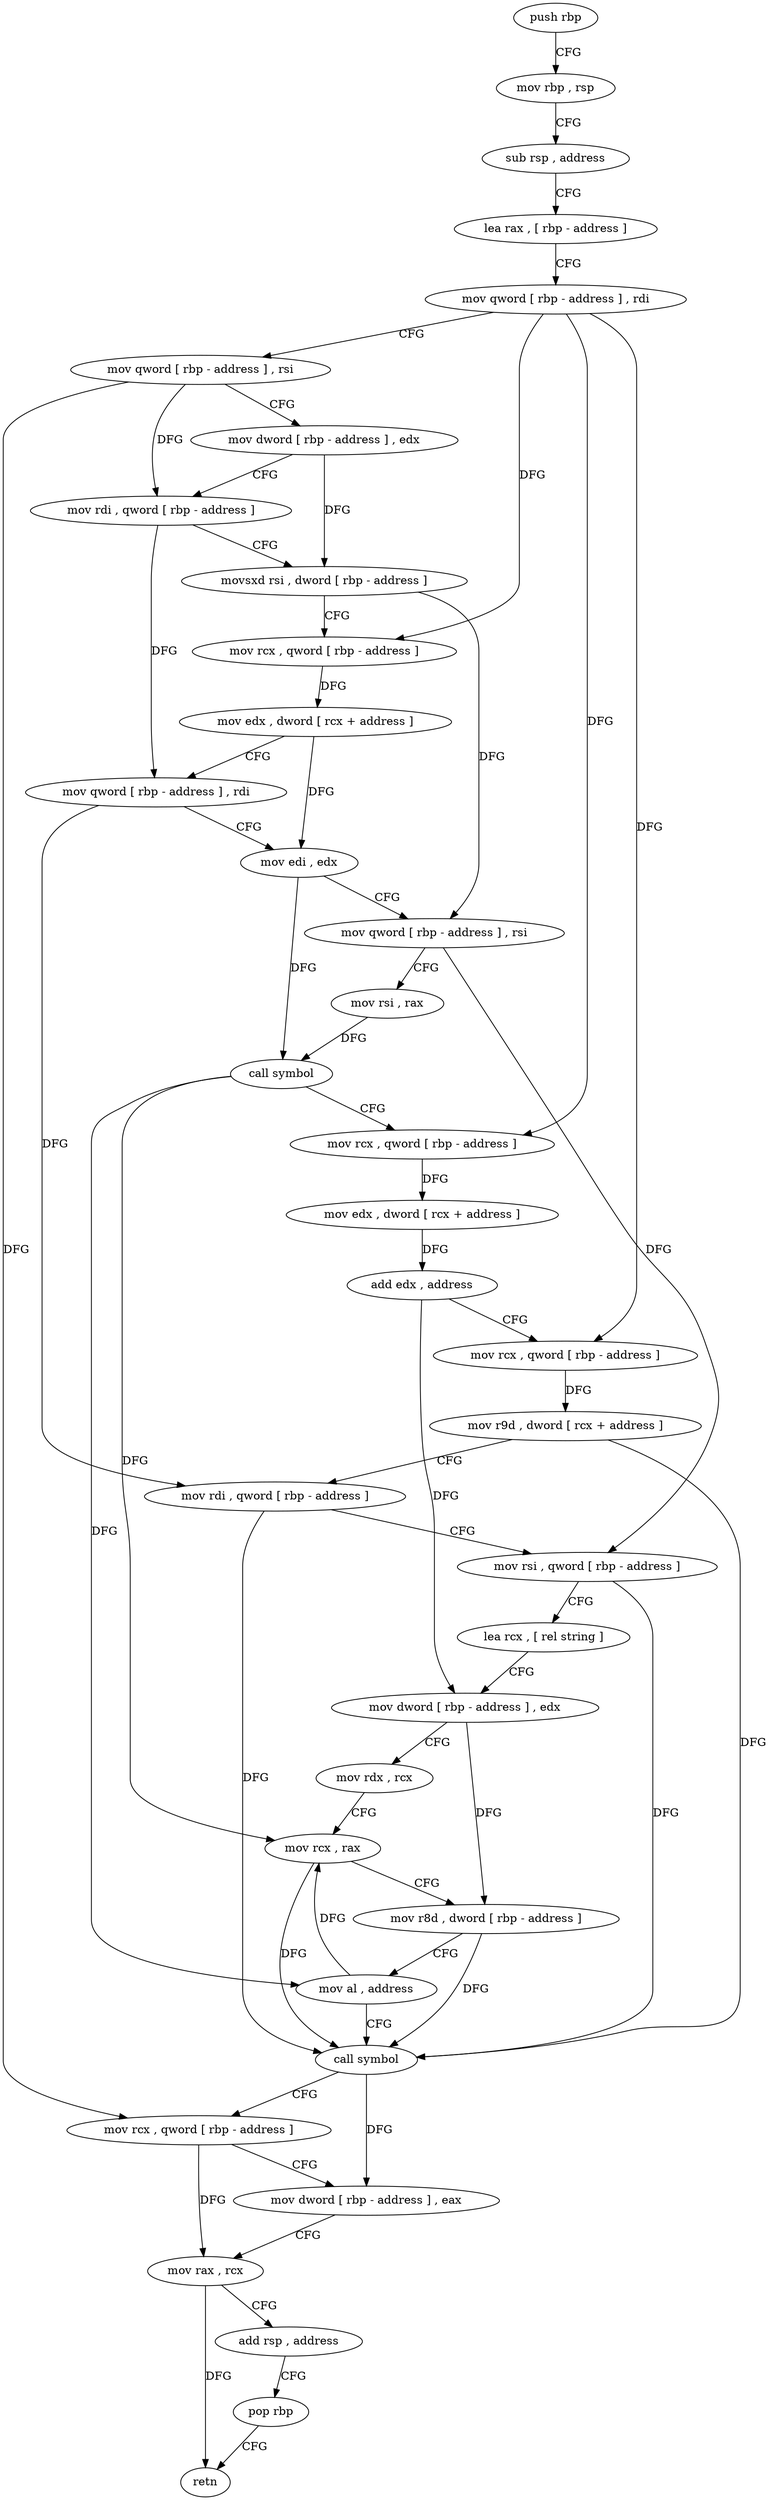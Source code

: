 digraph "func" {
"366144" [label = "push rbp" ]
"366145" [label = "mov rbp , rsp" ]
"366148" [label = "sub rsp , address" ]
"366152" [label = "lea rax , [ rbp - address ]" ]
"366156" [label = "mov qword [ rbp - address ] , rdi" ]
"366160" [label = "mov qword [ rbp - address ] , rsi" ]
"366164" [label = "mov dword [ rbp - address ] , edx" ]
"366167" [label = "mov rdi , qword [ rbp - address ]" ]
"366171" [label = "movsxd rsi , dword [ rbp - address ]" ]
"366175" [label = "mov rcx , qword [ rbp - address ]" ]
"366179" [label = "mov edx , dword [ rcx + address ]" ]
"366182" [label = "mov qword [ rbp - address ] , rdi" ]
"366186" [label = "mov edi , edx" ]
"366188" [label = "mov qword [ rbp - address ] , rsi" ]
"366192" [label = "mov rsi , rax" ]
"366195" [label = "call symbol" ]
"366200" [label = "mov rcx , qword [ rbp - address ]" ]
"366204" [label = "mov edx , dword [ rcx + address ]" ]
"366207" [label = "add edx , address" ]
"366210" [label = "mov rcx , qword [ rbp - address ]" ]
"366214" [label = "mov r9d , dword [ rcx + address ]" ]
"366218" [label = "mov rdi , qword [ rbp - address ]" ]
"366222" [label = "mov rsi , qword [ rbp - address ]" ]
"366226" [label = "lea rcx , [ rel string ]" ]
"366233" [label = "mov dword [ rbp - address ] , edx" ]
"366236" [label = "mov rdx , rcx" ]
"366239" [label = "mov rcx , rax" ]
"366242" [label = "mov r8d , dword [ rbp - address ]" ]
"366246" [label = "mov al , address" ]
"366248" [label = "call symbol" ]
"366253" [label = "mov rcx , qword [ rbp - address ]" ]
"366257" [label = "mov dword [ rbp - address ] , eax" ]
"366260" [label = "mov rax , rcx" ]
"366263" [label = "add rsp , address" ]
"366267" [label = "pop rbp" ]
"366268" [label = "retn" ]
"366144" -> "366145" [ label = "CFG" ]
"366145" -> "366148" [ label = "CFG" ]
"366148" -> "366152" [ label = "CFG" ]
"366152" -> "366156" [ label = "CFG" ]
"366156" -> "366160" [ label = "CFG" ]
"366156" -> "366175" [ label = "DFG" ]
"366156" -> "366200" [ label = "DFG" ]
"366156" -> "366210" [ label = "DFG" ]
"366160" -> "366164" [ label = "CFG" ]
"366160" -> "366167" [ label = "DFG" ]
"366160" -> "366253" [ label = "DFG" ]
"366164" -> "366167" [ label = "CFG" ]
"366164" -> "366171" [ label = "DFG" ]
"366167" -> "366171" [ label = "CFG" ]
"366167" -> "366182" [ label = "DFG" ]
"366171" -> "366175" [ label = "CFG" ]
"366171" -> "366188" [ label = "DFG" ]
"366175" -> "366179" [ label = "DFG" ]
"366179" -> "366182" [ label = "CFG" ]
"366179" -> "366186" [ label = "DFG" ]
"366182" -> "366186" [ label = "CFG" ]
"366182" -> "366218" [ label = "DFG" ]
"366186" -> "366188" [ label = "CFG" ]
"366186" -> "366195" [ label = "DFG" ]
"366188" -> "366192" [ label = "CFG" ]
"366188" -> "366222" [ label = "DFG" ]
"366192" -> "366195" [ label = "DFG" ]
"366195" -> "366200" [ label = "CFG" ]
"366195" -> "366239" [ label = "DFG" ]
"366195" -> "366246" [ label = "DFG" ]
"366200" -> "366204" [ label = "DFG" ]
"366204" -> "366207" [ label = "DFG" ]
"366207" -> "366210" [ label = "CFG" ]
"366207" -> "366233" [ label = "DFG" ]
"366210" -> "366214" [ label = "DFG" ]
"366214" -> "366218" [ label = "CFG" ]
"366214" -> "366248" [ label = "DFG" ]
"366218" -> "366222" [ label = "CFG" ]
"366218" -> "366248" [ label = "DFG" ]
"366222" -> "366226" [ label = "CFG" ]
"366222" -> "366248" [ label = "DFG" ]
"366226" -> "366233" [ label = "CFG" ]
"366233" -> "366236" [ label = "CFG" ]
"366233" -> "366242" [ label = "DFG" ]
"366236" -> "366239" [ label = "CFG" ]
"366239" -> "366242" [ label = "CFG" ]
"366239" -> "366248" [ label = "DFG" ]
"366242" -> "366246" [ label = "CFG" ]
"366242" -> "366248" [ label = "DFG" ]
"366246" -> "366248" [ label = "CFG" ]
"366246" -> "366239" [ label = "DFG" ]
"366248" -> "366253" [ label = "CFG" ]
"366248" -> "366257" [ label = "DFG" ]
"366253" -> "366257" [ label = "CFG" ]
"366253" -> "366260" [ label = "DFG" ]
"366257" -> "366260" [ label = "CFG" ]
"366260" -> "366263" [ label = "CFG" ]
"366260" -> "366268" [ label = "DFG" ]
"366263" -> "366267" [ label = "CFG" ]
"366267" -> "366268" [ label = "CFG" ]
}
